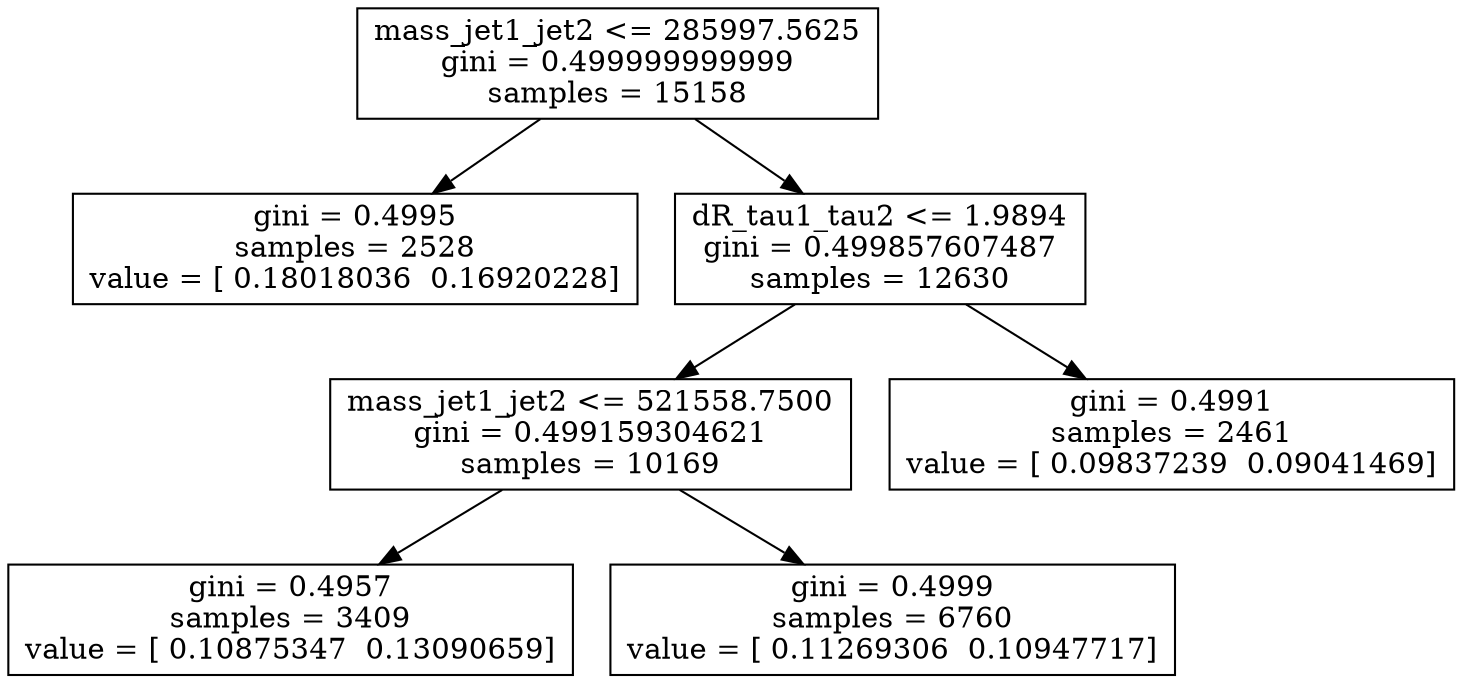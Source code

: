 digraph Tree {
0 [label="mass_jet1_jet2 <= 285997.5625\ngini = 0.499999999999\nsamples = 15158", shape="box"] ;
1 [label="gini = 0.4995\nsamples = 2528\nvalue = [ 0.18018036  0.16920228]", shape="box"] ;
0 -> 1 ;
2 [label="dR_tau1_tau2 <= 1.9894\ngini = 0.499857607487\nsamples = 12630", shape="box"] ;
0 -> 2 ;
3 [label="mass_jet1_jet2 <= 521558.7500\ngini = 0.499159304621\nsamples = 10169", shape="box"] ;
2 -> 3 ;
4 [label="gini = 0.4957\nsamples = 3409\nvalue = [ 0.10875347  0.13090659]", shape="box"] ;
3 -> 4 ;
5 [label="gini = 0.4999\nsamples = 6760\nvalue = [ 0.11269306  0.10947717]", shape="box"] ;
3 -> 5 ;
6 [label="gini = 0.4991\nsamples = 2461\nvalue = [ 0.09837239  0.09041469]", shape="box"] ;
2 -> 6 ;
}